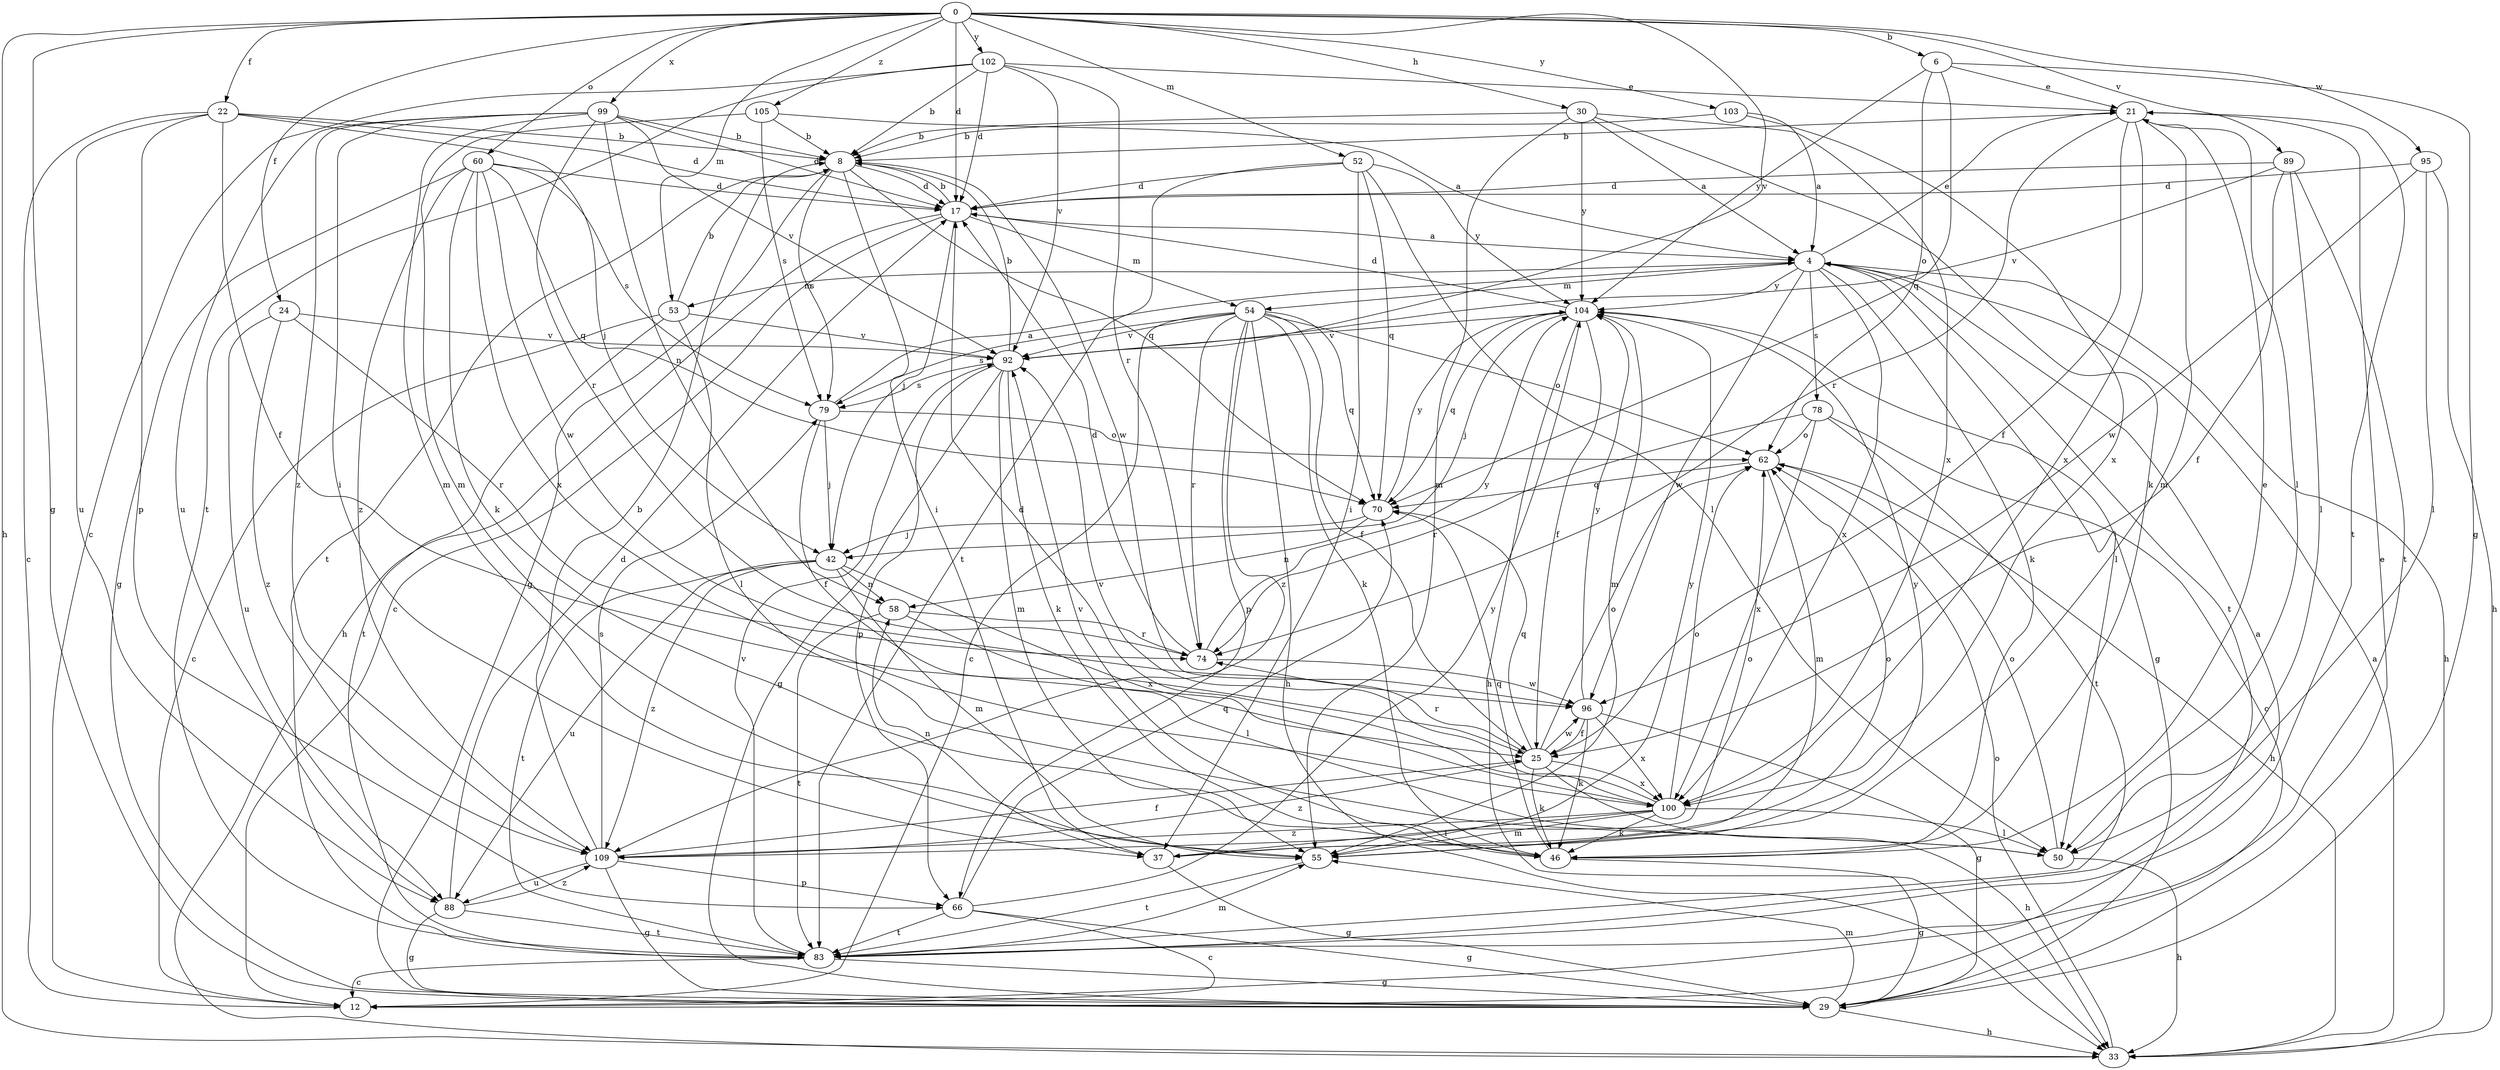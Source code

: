 strict digraph  {
0;
4;
6;
8;
12;
17;
21;
22;
24;
25;
29;
30;
33;
37;
42;
46;
50;
52;
53;
54;
55;
58;
60;
62;
66;
70;
74;
78;
79;
83;
88;
89;
92;
95;
96;
99;
100;
102;
103;
104;
105;
109;
0 -> 6  [label=b];
0 -> 17  [label=d];
0 -> 22  [label=f];
0 -> 24  [label=f];
0 -> 29  [label=g];
0 -> 30  [label=h];
0 -> 33  [label=h];
0 -> 52  [label=m];
0 -> 53  [label=m];
0 -> 60  [label=o];
0 -> 89  [label=v];
0 -> 92  [label=v];
0 -> 95  [label=w];
0 -> 99  [label=x];
0 -> 102  [label=y];
0 -> 103  [label=y];
0 -> 105  [label=z];
4 -> 21  [label=e];
4 -> 33  [label=h];
4 -> 46  [label=k];
4 -> 50  [label=l];
4 -> 53  [label=m];
4 -> 54  [label=m];
4 -> 78  [label=s];
4 -> 83  [label=t];
4 -> 96  [label=w];
4 -> 100  [label=x];
4 -> 104  [label=y];
6 -> 21  [label=e];
6 -> 29  [label=g];
6 -> 62  [label=o];
6 -> 70  [label=q];
6 -> 104  [label=y];
8 -> 17  [label=d];
8 -> 29  [label=g];
8 -> 37  [label=i];
8 -> 70  [label=q];
8 -> 79  [label=s];
8 -> 83  [label=t];
8 -> 96  [label=w];
12 -> 4  [label=a];
17 -> 4  [label=a];
17 -> 8  [label=b];
17 -> 12  [label=c];
17 -> 33  [label=h];
17 -> 42  [label=j];
17 -> 54  [label=m];
21 -> 8  [label=b];
21 -> 25  [label=f];
21 -> 50  [label=l];
21 -> 55  [label=m];
21 -> 74  [label=r];
21 -> 83  [label=t];
21 -> 100  [label=x];
22 -> 8  [label=b];
22 -> 12  [label=c];
22 -> 17  [label=d];
22 -> 25  [label=f];
22 -> 42  [label=j];
22 -> 66  [label=p];
22 -> 88  [label=u];
24 -> 74  [label=r];
24 -> 88  [label=u];
24 -> 92  [label=v];
24 -> 109  [label=z];
25 -> 33  [label=h];
25 -> 46  [label=k];
25 -> 62  [label=o];
25 -> 70  [label=q];
25 -> 74  [label=r];
25 -> 96  [label=w];
25 -> 100  [label=x];
25 -> 109  [label=z];
29 -> 21  [label=e];
29 -> 33  [label=h];
29 -> 55  [label=m];
30 -> 4  [label=a];
30 -> 8  [label=b];
30 -> 46  [label=k];
30 -> 55  [label=m];
30 -> 100  [label=x];
30 -> 104  [label=y];
33 -> 4  [label=a];
33 -> 62  [label=o];
37 -> 29  [label=g];
37 -> 58  [label=n];
37 -> 62  [label=o];
37 -> 104  [label=y];
42 -> 55  [label=m];
42 -> 58  [label=n];
42 -> 83  [label=t];
42 -> 88  [label=u];
42 -> 100  [label=x];
42 -> 109  [label=z];
46 -> 21  [label=e];
46 -> 29  [label=g];
46 -> 70  [label=q];
46 -> 92  [label=v];
50 -> 33  [label=h];
50 -> 62  [label=o];
52 -> 17  [label=d];
52 -> 37  [label=i];
52 -> 50  [label=l];
52 -> 70  [label=q];
52 -> 83  [label=t];
52 -> 104  [label=y];
53 -> 8  [label=b];
53 -> 12  [label=c];
53 -> 50  [label=l];
53 -> 83  [label=t];
53 -> 92  [label=v];
54 -> 12  [label=c];
54 -> 25  [label=f];
54 -> 33  [label=h];
54 -> 46  [label=k];
54 -> 62  [label=o];
54 -> 66  [label=p];
54 -> 70  [label=q];
54 -> 74  [label=r];
54 -> 79  [label=s];
54 -> 92  [label=v];
54 -> 109  [label=z];
55 -> 83  [label=t];
55 -> 104  [label=y];
58 -> 50  [label=l];
58 -> 74  [label=r];
58 -> 83  [label=t];
60 -> 17  [label=d];
60 -> 29  [label=g];
60 -> 46  [label=k];
60 -> 70  [label=q];
60 -> 79  [label=s];
60 -> 96  [label=w];
60 -> 100  [label=x];
60 -> 109  [label=z];
62 -> 33  [label=h];
62 -> 55  [label=m];
62 -> 70  [label=q];
66 -> 12  [label=c];
66 -> 29  [label=g];
66 -> 70  [label=q];
66 -> 83  [label=t];
66 -> 104  [label=y];
70 -> 42  [label=j];
70 -> 58  [label=n];
70 -> 104  [label=y];
74 -> 17  [label=d];
74 -> 96  [label=w];
74 -> 104  [label=y];
78 -> 12  [label=c];
78 -> 62  [label=o];
78 -> 74  [label=r];
78 -> 83  [label=t];
78 -> 100  [label=x];
79 -> 4  [label=a];
79 -> 25  [label=f];
79 -> 42  [label=j];
79 -> 62  [label=o];
83 -> 12  [label=c];
83 -> 29  [label=g];
83 -> 55  [label=m];
83 -> 92  [label=v];
88 -> 17  [label=d];
88 -> 29  [label=g];
88 -> 83  [label=t];
88 -> 109  [label=z];
89 -> 17  [label=d];
89 -> 25  [label=f];
89 -> 50  [label=l];
89 -> 83  [label=t];
89 -> 92  [label=v];
92 -> 8  [label=b];
92 -> 29  [label=g];
92 -> 46  [label=k];
92 -> 55  [label=m];
92 -> 66  [label=p];
92 -> 79  [label=s];
95 -> 17  [label=d];
95 -> 33  [label=h];
95 -> 50  [label=l];
95 -> 96  [label=w];
96 -> 25  [label=f];
96 -> 29  [label=g];
96 -> 46  [label=k];
96 -> 100  [label=x];
96 -> 104  [label=y];
99 -> 8  [label=b];
99 -> 17  [label=d];
99 -> 37  [label=i];
99 -> 55  [label=m];
99 -> 58  [label=n];
99 -> 74  [label=r];
99 -> 88  [label=u];
99 -> 92  [label=v];
99 -> 109  [label=z];
100 -> 17  [label=d];
100 -> 37  [label=i];
100 -> 46  [label=k];
100 -> 50  [label=l];
100 -> 55  [label=m];
100 -> 62  [label=o];
100 -> 92  [label=v];
100 -> 109  [label=z];
102 -> 8  [label=b];
102 -> 12  [label=c];
102 -> 17  [label=d];
102 -> 21  [label=e];
102 -> 74  [label=r];
102 -> 83  [label=t];
102 -> 92  [label=v];
103 -> 4  [label=a];
103 -> 8  [label=b];
103 -> 100  [label=x];
104 -> 17  [label=d];
104 -> 25  [label=f];
104 -> 29  [label=g];
104 -> 33  [label=h];
104 -> 42  [label=j];
104 -> 55  [label=m];
104 -> 70  [label=q];
104 -> 92  [label=v];
105 -> 4  [label=a];
105 -> 8  [label=b];
105 -> 55  [label=m];
105 -> 79  [label=s];
109 -> 8  [label=b];
109 -> 25  [label=f];
109 -> 29  [label=g];
109 -> 62  [label=o];
109 -> 66  [label=p];
109 -> 79  [label=s];
109 -> 88  [label=u];
}
